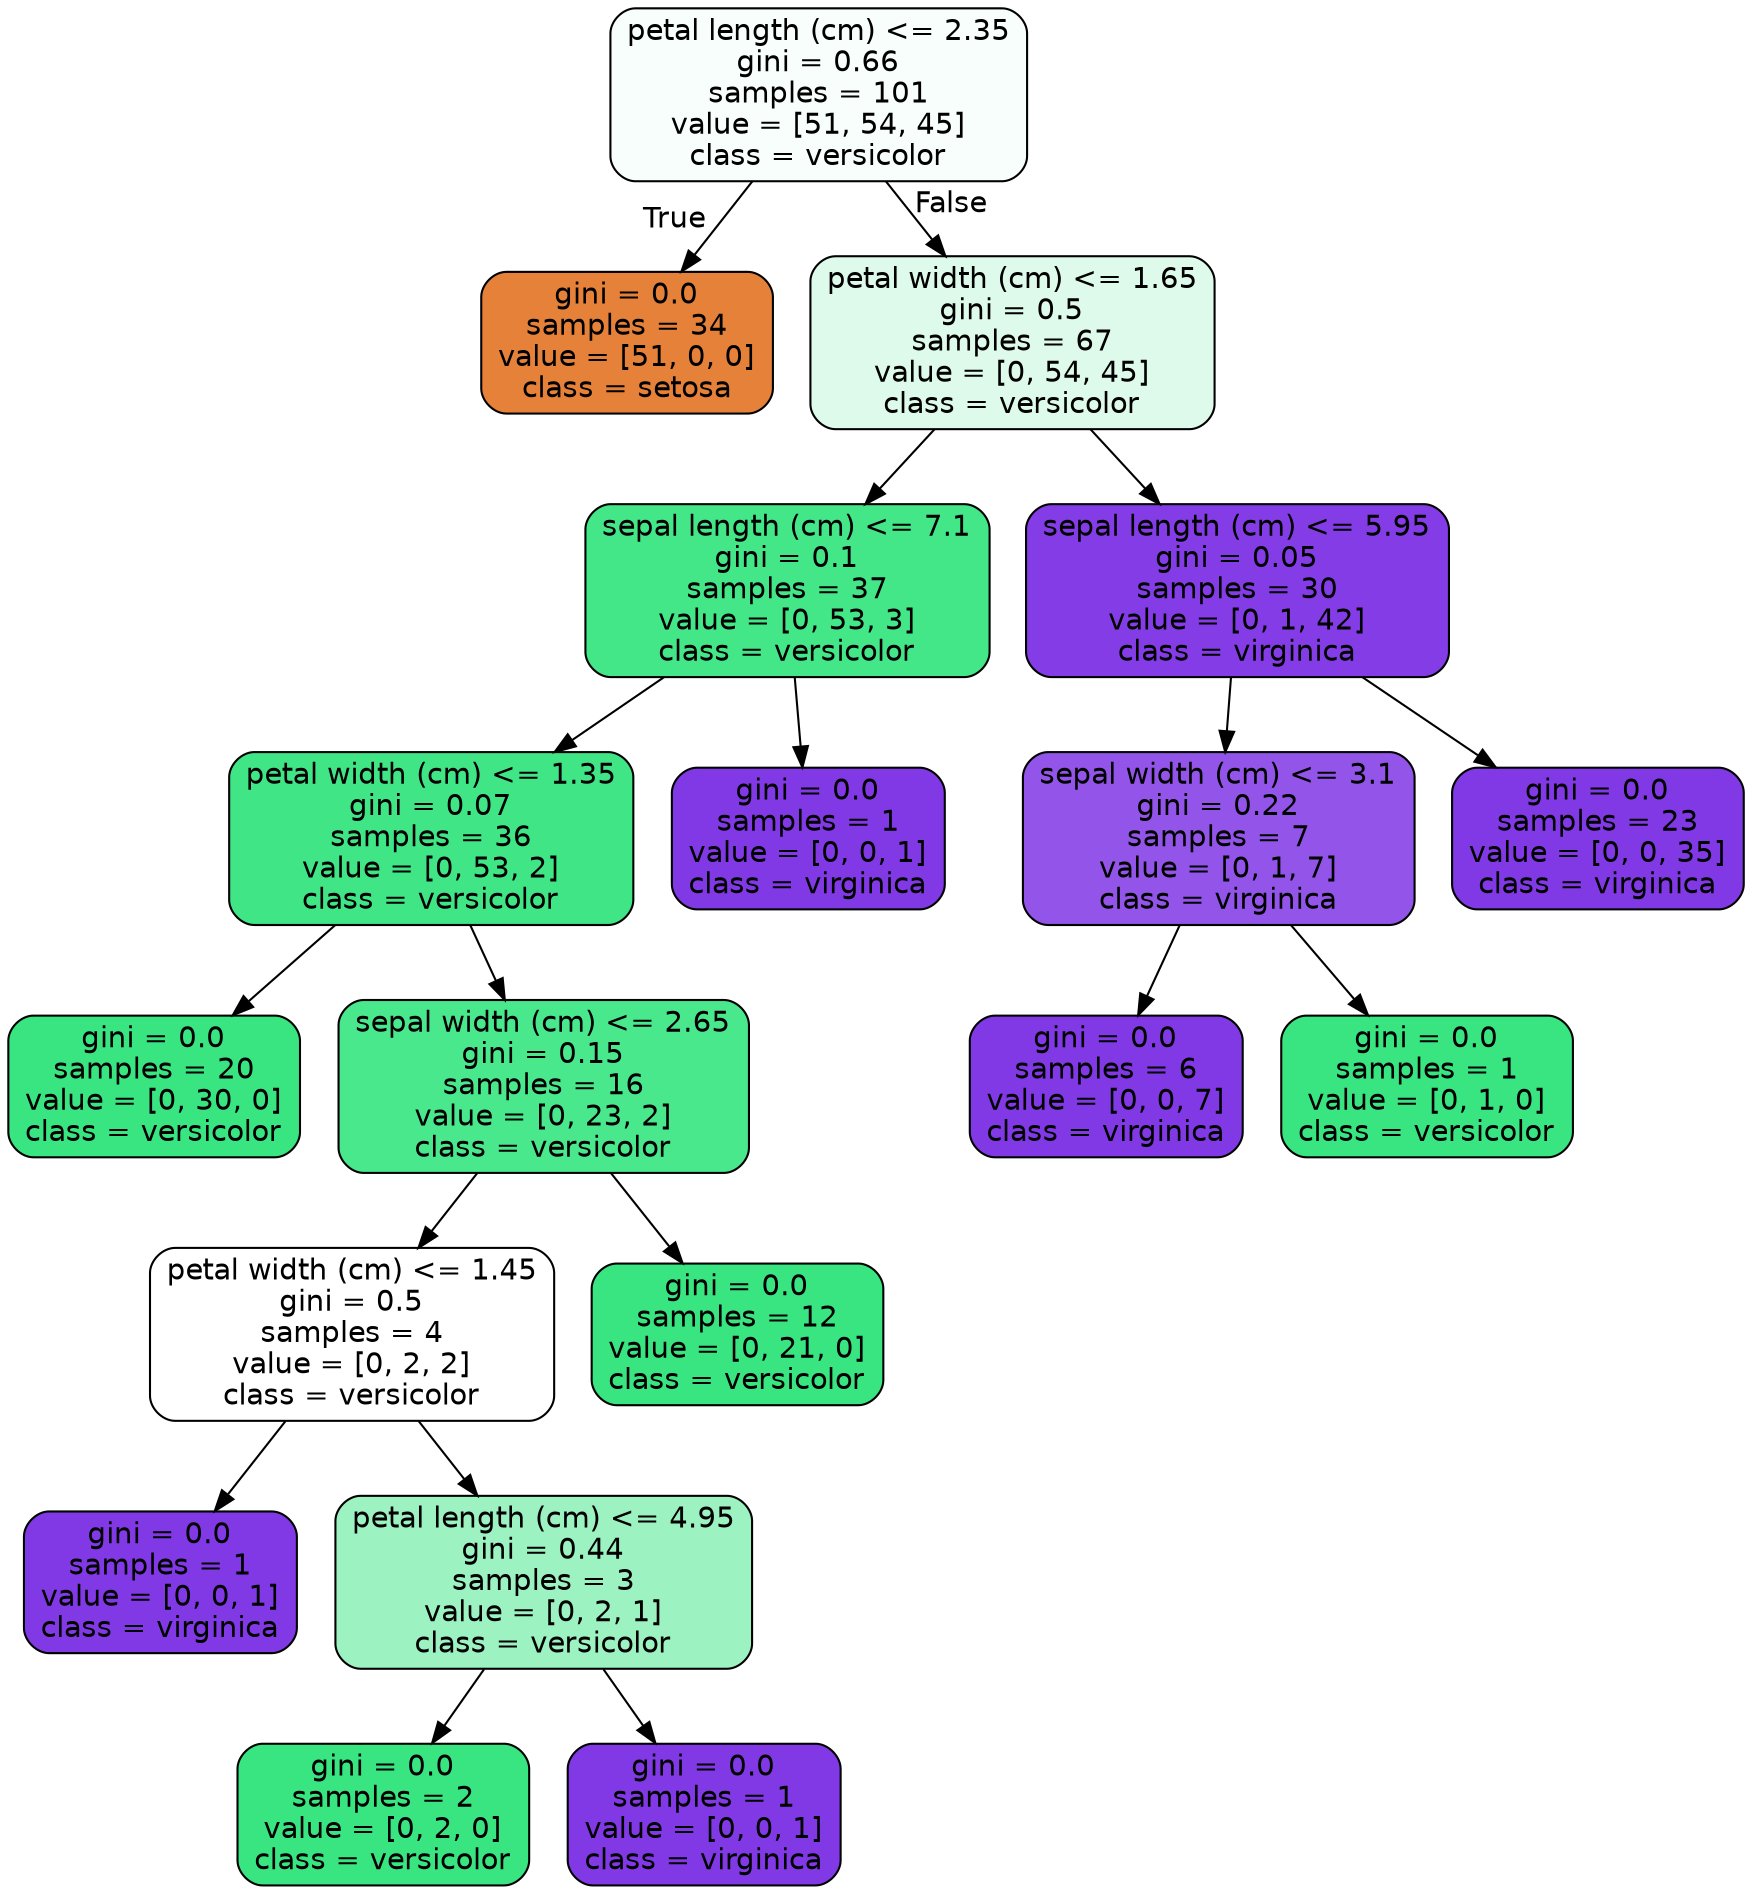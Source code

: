 digraph Tree {
node [shape=box, style="filled, rounded", color="black", fontname=helvetica] ;
edge [fontname=helvetica] ;
0 [label="petal length (cm) <= 2.35\ngini = 0.66\nsamples = 101\nvalue = [51, 54, 45]\nclass = versicolor", fillcolor="#39e58108"] ;
1 [label="gini = 0.0\nsamples = 34\nvalue = [51, 0, 0]\nclass = setosa", fillcolor="#e58139ff"] ;
0 -> 1 [labeldistance=2.5, labelangle=45, headlabel="True"] ;
2 [label="petal width (cm) <= 1.65\ngini = 0.5\nsamples = 67\nvalue = [0, 54, 45]\nclass = versicolor", fillcolor="#39e5812a"] ;
0 -> 2 [labeldistance=2.5, labelangle=-45, headlabel="False"] ;
3 [label="sepal length (cm) <= 7.1\ngini = 0.1\nsamples = 37\nvalue = [0, 53, 3]\nclass = versicolor", fillcolor="#39e581f1"] ;
2 -> 3 ;
4 [label="petal width (cm) <= 1.35\ngini = 0.07\nsamples = 36\nvalue = [0, 53, 2]\nclass = versicolor", fillcolor="#39e581f5"] ;
3 -> 4 ;
5 [label="gini = 0.0\nsamples = 20\nvalue = [0, 30, 0]\nclass = versicolor", fillcolor="#39e581ff"] ;
4 -> 5 ;
6 [label="sepal width (cm) <= 2.65\ngini = 0.15\nsamples = 16\nvalue = [0, 23, 2]\nclass = versicolor", fillcolor="#39e581e9"] ;
4 -> 6 ;
7 [label="petal width (cm) <= 1.45\ngini = 0.5\nsamples = 4\nvalue = [0, 2, 2]\nclass = versicolor", fillcolor="#39e58100"] ;
6 -> 7 ;
8 [label="gini = 0.0\nsamples = 1\nvalue = [0, 0, 1]\nclass = virginica", fillcolor="#8139e5ff"] ;
7 -> 8 ;
9 [label="petal length (cm) <= 4.95\ngini = 0.44\nsamples = 3\nvalue = [0, 2, 1]\nclass = versicolor", fillcolor="#39e5817f"] ;
7 -> 9 ;
10 [label="gini = 0.0\nsamples = 2\nvalue = [0, 2, 0]\nclass = versicolor", fillcolor="#39e581ff"] ;
9 -> 10 ;
11 [label="gini = 0.0\nsamples = 1\nvalue = [0, 0, 1]\nclass = virginica", fillcolor="#8139e5ff"] ;
9 -> 11 ;
12 [label="gini = 0.0\nsamples = 12\nvalue = [0, 21, 0]\nclass = versicolor", fillcolor="#39e581ff"] ;
6 -> 12 ;
13 [label="gini = 0.0\nsamples = 1\nvalue = [0, 0, 1]\nclass = virginica", fillcolor="#8139e5ff"] ;
3 -> 13 ;
14 [label="sepal length (cm) <= 5.95\ngini = 0.05\nsamples = 30\nvalue = [0, 1, 42]\nclass = virginica", fillcolor="#8139e5f9"] ;
2 -> 14 ;
15 [label="sepal width (cm) <= 3.1\ngini = 0.22\nsamples = 7\nvalue = [0, 1, 7]\nclass = virginica", fillcolor="#8139e5db"] ;
14 -> 15 ;
16 [label="gini = 0.0\nsamples = 6\nvalue = [0, 0, 7]\nclass = virginica", fillcolor="#8139e5ff"] ;
15 -> 16 ;
17 [label="gini = 0.0\nsamples = 1\nvalue = [0, 1, 0]\nclass = versicolor", fillcolor="#39e581ff"] ;
15 -> 17 ;
18 [label="gini = 0.0\nsamples = 23\nvalue = [0, 0, 35]\nclass = virginica", fillcolor="#8139e5ff"] ;
14 -> 18 ;
}